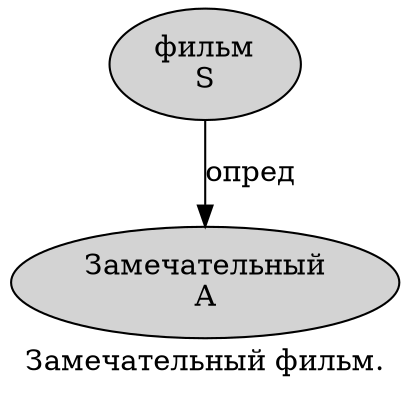 digraph SENTENCE_484 {
	graph [label="Замечательный фильм."]
	node [style=filled]
		0 [label="Замечательный
A" color="" fillcolor=lightgray penwidth=1 shape=ellipse]
		1 [label="фильм
S" color="" fillcolor=lightgray penwidth=1 shape=ellipse]
			1 -> 0 [label="опред"]
}